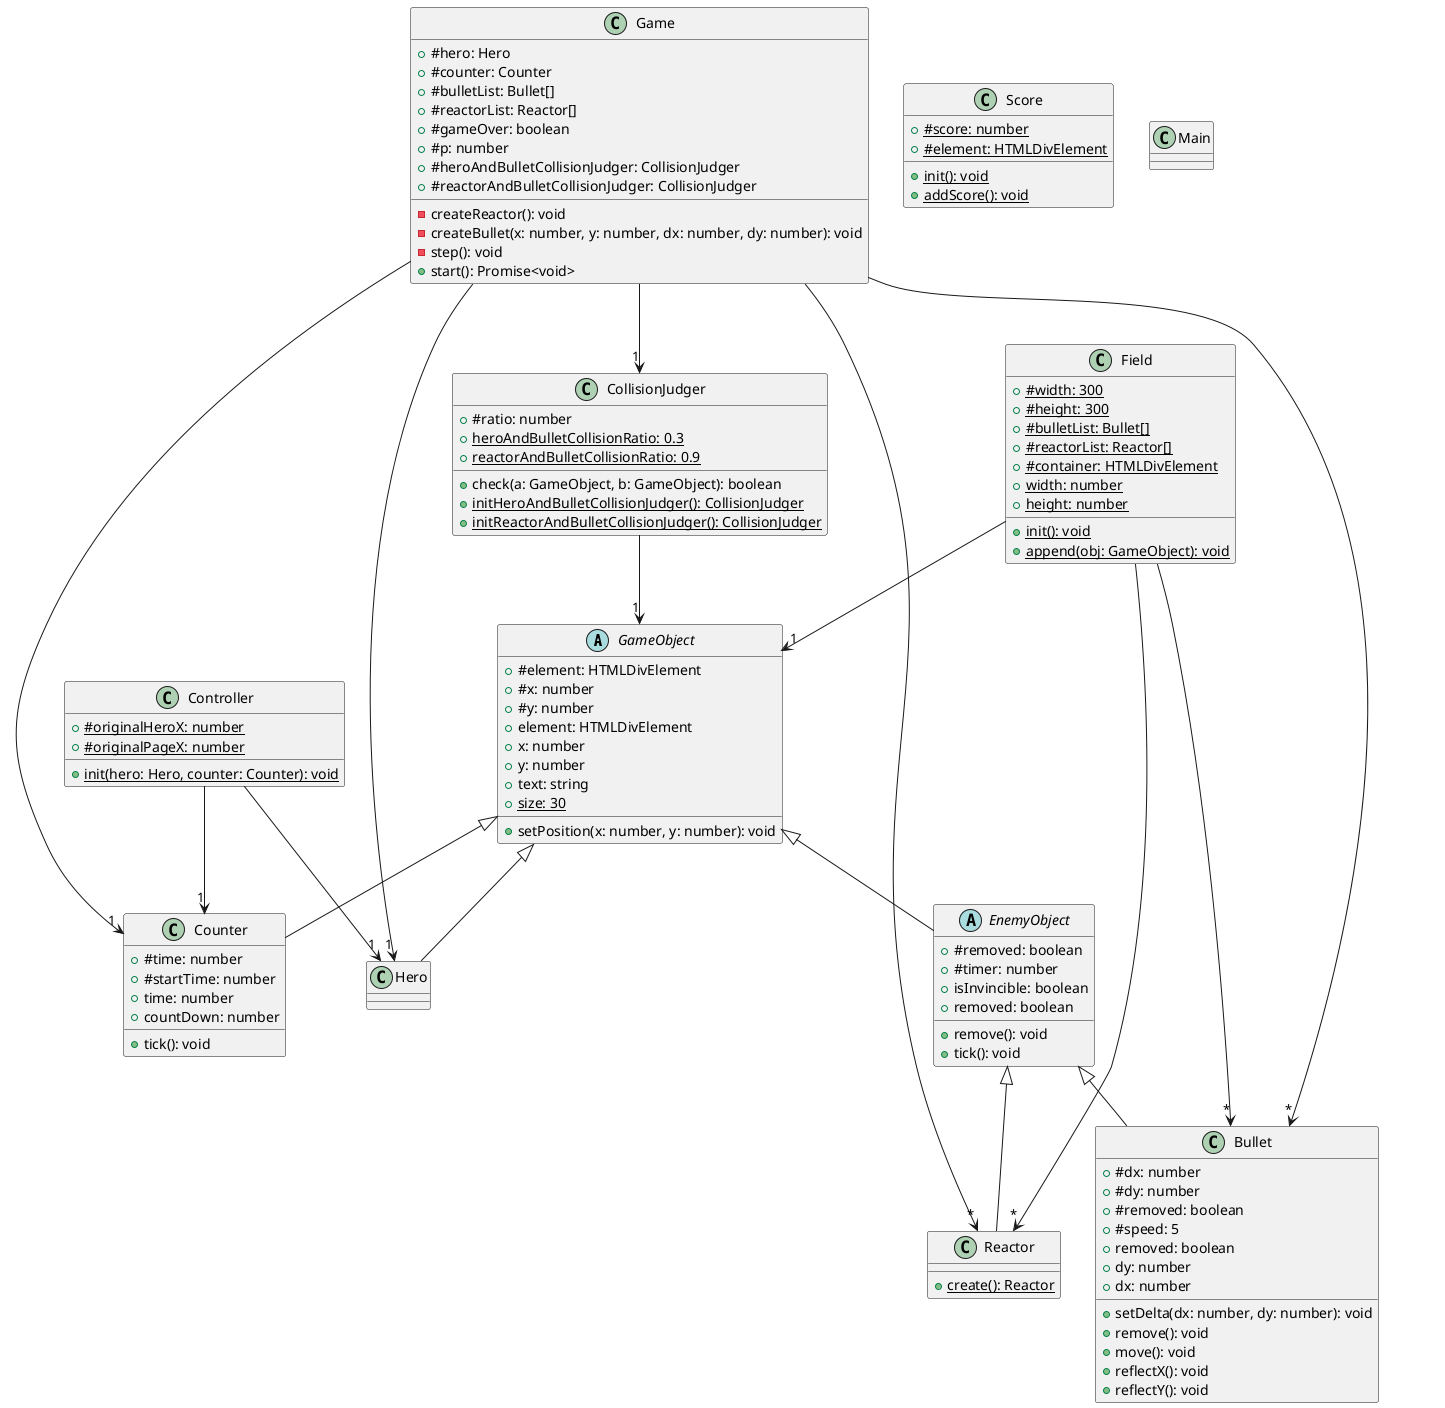 @startuml
abstract class GameObject {
    +#element: HTMLDivElement
    +#x: number
    +#y: number
    +setPosition(x: number, y: number): void
    +element: HTMLDivElement
    +x: number
    +y: number
    +text: string
    +{static} size: 30
}
abstract class EnemyObject extends GameObject {
    +#removed: boolean
    +#timer: number
    +remove(): void
    +tick(): void
    +isInvincible: boolean
    +removed: boolean
}
class Reactor extends EnemyObject {
    +{static} create(): Reactor
}
class Field {
    +{static} #width: 300
    +{static} #height: 300
    +{static} #bulletList: Bullet[]
    +{static} #reactorList: Reactor[]
    +{static} #container: HTMLDivElement
    +{static} init(): void
    +{static} append(obj: GameObject): void
    +{static} width: number
    +{static} height: number
}
class Bullet extends EnemyObject {
    +#dx: number
    +#dy: number
    +#removed: boolean
    +#speed: 5
    +setDelta(dx: number, dy: number): void
    +remove(): void
    +move(): void
    +reflectX(): void
    +reflectY(): void
    +removed: boolean
    +dy: number
    +dx: number
}
class CollisionJudger {
    +#ratio: number
    +check(a: GameObject, b: GameObject): boolean
    +{static} heroAndBulletCollisionRatio: 0.3
    +{static} reactorAndBulletCollisionRatio: 0.9
    +{static} initHeroAndBulletCollisionJudger(): CollisionJudger
    +{static} initReactorAndBulletCollisionJudger(): CollisionJudger
}
class Counter extends GameObject {
    +#time: number
    +#startTime: number
    +tick(): void
    +time: number
    +countDown: number
}
class Hero extends GameObject
class Controller {
    +{static} #originalHeroX: number
    +{static} #originalPageX: number
    +{static} init(hero: Hero, counter: Counter): void
}
class Score {
    +{static} #score: number
    +{static} #element: HTMLDivElement
    +{static} init(): void
    +{static} addScore(): void
}
class Game {
    +#hero: Hero
    +#counter: Counter
    +#bulletList: Bullet[]
    +#reactorList: Reactor[]
    +#gameOver: boolean
    +#p: number
    +#heroAndBulletCollisionJudger: CollisionJudger
    +#reactorAndBulletCollisionJudger: CollisionJudger
    -createReactor(): void
    -createBullet(x: number, y: number, dx: number, dy: number): void
    -step(): void
    +start(): Promise<void>
}
class Main
Field --> "*" Bullet
Field --> "*" Reactor
Field --> "1" GameObject
CollisionJudger --> "1" GameObject
Controller --> "1" Hero
Controller --> "1" Counter
Game --> "1" Hero
Game --> "1" Counter
Game --> "*" Bullet
Game --> "*" Reactor
Game --> "1" CollisionJudger
@enduml